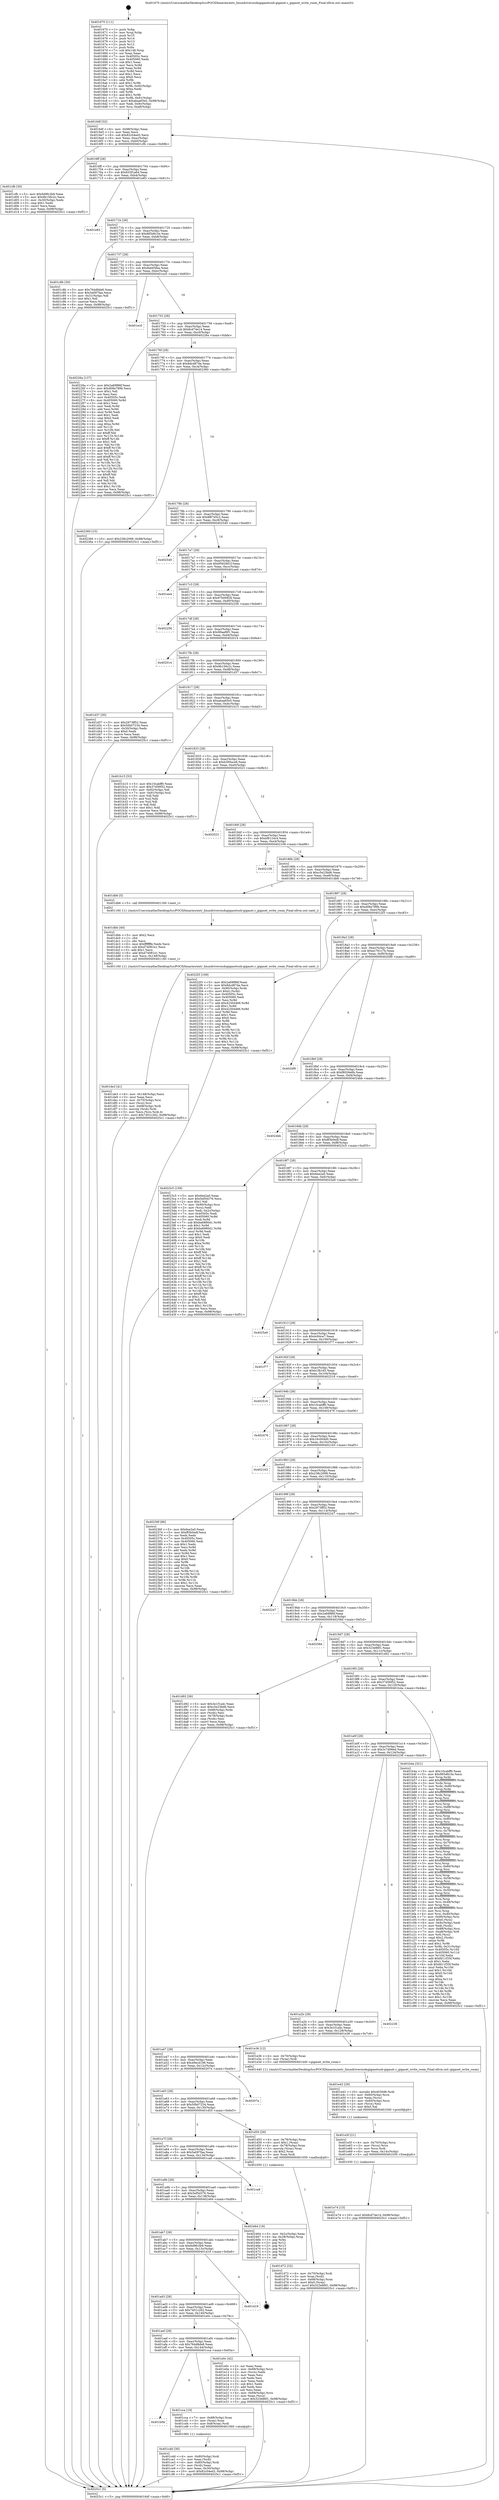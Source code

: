 digraph "0x401670" {
  label = "0x401670 (/mnt/c/Users/mathe/Desktop/tcc/POCII/binaries/extr_linuxdriversisdngigasetusb-gigaset.c_gigaset_write_room_Final-ollvm.out::main(0))"
  labelloc = "t"
  node[shape=record]

  Entry [label="",width=0.3,height=0.3,shape=circle,fillcolor=black,style=filled]
  "0x4016df" [label="{
     0x4016df [32]\l
     | [instrs]\l
     &nbsp;&nbsp;0x4016df \<+6\>: mov -0x98(%rbp),%eax\l
     &nbsp;&nbsp;0x4016e5 \<+2\>: mov %eax,%ecx\l
     &nbsp;&nbsp;0x4016e7 \<+6\>: sub $0x82c04ed3,%ecx\l
     &nbsp;&nbsp;0x4016ed \<+6\>: mov %eax,-0xac(%rbp)\l
     &nbsp;&nbsp;0x4016f3 \<+6\>: mov %ecx,-0xb0(%rbp)\l
     &nbsp;&nbsp;0x4016f9 \<+6\>: je 0000000000401cfb \<main+0x68b\>\l
  }"]
  "0x401cfb" [label="{
     0x401cfb [30]\l
     | [instrs]\l
     &nbsp;&nbsp;0x401cfb \<+5\>: mov $0x6d9fc3b9,%eax\l
     &nbsp;&nbsp;0x401d00 \<+5\>: mov $0x9b156c2c,%ecx\l
     &nbsp;&nbsp;0x401d05 \<+3\>: mov -0x30(%rbp),%edx\l
     &nbsp;&nbsp;0x401d08 \<+3\>: cmp $0x1,%edx\l
     &nbsp;&nbsp;0x401d0b \<+3\>: cmovl %ecx,%eax\l
     &nbsp;&nbsp;0x401d0e \<+6\>: mov %eax,-0x98(%rbp)\l
     &nbsp;&nbsp;0x401d14 \<+5\>: jmp 00000000004025c1 \<main+0xf51\>\l
  }"]
  "0x4016ff" [label="{
     0x4016ff [28]\l
     | [instrs]\l
     &nbsp;&nbsp;0x4016ff \<+5\>: jmp 0000000000401704 \<main+0x94\>\l
     &nbsp;&nbsp;0x401704 \<+6\>: mov -0xac(%rbp),%eax\l
     &nbsp;&nbsp;0x40170a \<+5\>: sub $0x833f1a64,%eax\l
     &nbsp;&nbsp;0x40170f \<+6\>: mov %eax,-0xb4(%rbp)\l
     &nbsp;&nbsp;0x401715 \<+6\>: je 0000000000401e83 \<main+0x813\>\l
  }"]
  Exit [label="",width=0.3,height=0.3,shape=circle,fillcolor=black,style=filled,peripheries=2]
  "0x401e83" [label="{
     0x401e83\l
  }", style=dashed]
  "0x40171b" [label="{
     0x40171b [28]\l
     | [instrs]\l
     &nbsp;&nbsp;0x40171b \<+5\>: jmp 0000000000401720 \<main+0xb0\>\l
     &nbsp;&nbsp;0x401720 \<+6\>: mov -0xac(%rbp),%eax\l
     &nbsp;&nbsp;0x401726 \<+5\>: sub $0x885d6c3e,%eax\l
     &nbsp;&nbsp;0x40172b \<+6\>: mov %eax,-0xb8(%rbp)\l
     &nbsp;&nbsp;0x401731 \<+6\>: je 0000000000401c8b \<main+0x61b\>\l
  }"]
  "0x401e74" [label="{
     0x401e74 [15]\l
     | [instrs]\l
     &nbsp;&nbsp;0x401e74 \<+10\>: movl $0x8cd74e14,-0x98(%rbp)\l
     &nbsp;&nbsp;0x401e7e \<+5\>: jmp 00000000004025c1 \<main+0xf51\>\l
  }"]
  "0x401c8b" [label="{
     0x401c8b [30]\l
     | [instrs]\l
     &nbsp;&nbsp;0x401c8b \<+5\>: mov $0x764d8de8,%eax\l
     &nbsp;&nbsp;0x401c90 \<+5\>: mov $0x5a097faa,%ecx\l
     &nbsp;&nbsp;0x401c95 \<+3\>: mov -0x31(%rbp),%dl\l
     &nbsp;&nbsp;0x401c98 \<+3\>: test $0x1,%dl\l
     &nbsp;&nbsp;0x401c9b \<+3\>: cmovne %ecx,%eax\l
     &nbsp;&nbsp;0x401c9e \<+6\>: mov %eax,-0x98(%rbp)\l
     &nbsp;&nbsp;0x401ca4 \<+5\>: jmp 00000000004025c1 \<main+0xf51\>\l
  }"]
  "0x401737" [label="{
     0x401737 [28]\l
     | [instrs]\l
     &nbsp;&nbsp;0x401737 \<+5\>: jmp 000000000040173c \<main+0xcc\>\l
     &nbsp;&nbsp;0x40173c \<+6\>: mov -0xac(%rbp),%eax\l
     &nbsp;&nbsp;0x401742 \<+5\>: sub $0x8ab65fea,%eax\l
     &nbsp;&nbsp;0x401747 \<+6\>: mov %eax,-0xbc(%rbp)\l
     &nbsp;&nbsp;0x40174d \<+6\>: je 0000000000401ec0 \<main+0x850\>\l
  }"]
  "0x401e5f" [label="{
     0x401e5f [21]\l
     | [instrs]\l
     &nbsp;&nbsp;0x401e5f \<+4\>: mov -0x70(%rbp),%rcx\l
     &nbsp;&nbsp;0x401e63 \<+3\>: mov (%rcx),%rcx\l
     &nbsp;&nbsp;0x401e66 \<+3\>: mov %rcx,%rdi\l
     &nbsp;&nbsp;0x401e69 \<+6\>: mov %eax,-0x14c(%rbp)\l
     &nbsp;&nbsp;0x401e6f \<+5\>: call 0000000000401030 \<free@plt\>\l
     | [calls]\l
     &nbsp;&nbsp;0x401030 \{1\} (unknown)\l
  }"]
  "0x401ec0" [label="{
     0x401ec0\l
  }", style=dashed]
  "0x401753" [label="{
     0x401753 [28]\l
     | [instrs]\l
     &nbsp;&nbsp;0x401753 \<+5\>: jmp 0000000000401758 \<main+0xe8\>\l
     &nbsp;&nbsp;0x401758 \<+6\>: mov -0xac(%rbp),%eax\l
     &nbsp;&nbsp;0x40175e \<+5\>: sub $0x8cd74e14,%eax\l
     &nbsp;&nbsp;0x401763 \<+6\>: mov %eax,-0xc0(%rbp)\l
     &nbsp;&nbsp;0x401769 \<+6\>: je 000000000040226a \<main+0xbfa\>\l
  }"]
  "0x401e42" [label="{
     0x401e42 [29]\l
     | [instrs]\l
     &nbsp;&nbsp;0x401e42 \<+10\>: movabs $0x4030d6,%rdi\l
     &nbsp;&nbsp;0x401e4c \<+4\>: mov -0x60(%rbp),%rcx\l
     &nbsp;&nbsp;0x401e50 \<+2\>: mov %eax,(%rcx)\l
     &nbsp;&nbsp;0x401e52 \<+4\>: mov -0x60(%rbp),%rcx\l
     &nbsp;&nbsp;0x401e56 \<+2\>: mov (%rcx),%esi\l
     &nbsp;&nbsp;0x401e58 \<+2\>: mov $0x0,%al\l
     &nbsp;&nbsp;0x401e5a \<+5\>: call 0000000000401040 \<printf@plt\>\l
     | [calls]\l
     &nbsp;&nbsp;0x401040 \{1\} (unknown)\l
  }"]
  "0x40226a" [label="{
     0x40226a [137]\l
     | [instrs]\l
     &nbsp;&nbsp;0x40226a \<+5\>: mov $0x2a69f86f,%eax\l
     &nbsp;&nbsp;0x40226f \<+5\>: mov $0xd08a789b,%ecx\l
     &nbsp;&nbsp;0x402274 \<+2\>: mov $0x1,%dl\l
     &nbsp;&nbsp;0x402276 \<+2\>: xor %esi,%esi\l
     &nbsp;&nbsp;0x402278 \<+7\>: mov 0x40505c,%edi\l
     &nbsp;&nbsp;0x40227f \<+8\>: mov 0x405060,%r8d\l
     &nbsp;&nbsp;0x402287 \<+3\>: sub $0x1,%esi\l
     &nbsp;&nbsp;0x40228a \<+3\>: mov %edi,%r9d\l
     &nbsp;&nbsp;0x40228d \<+3\>: add %esi,%r9d\l
     &nbsp;&nbsp;0x402290 \<+4\>: imul %r9d,%edi\l
     &nbsp;&nbsp;0x402294 \<+3\>: and $0x1,%edi\l
     &nbsp;&nbsp;0x402297 \<+3\>: cmp $0x0,%edi\l
     &nbsp;&nbsp;0x40229a \<+4\>: sete %r10b\l
     &nbsp;&nbsp;0x40229e \<+4\>: cmp $0xa,%r8d\l
     &nbsp;&nbsp;0x4022a2 \<+4\>: setl %r11b\l
     &nbsp;&nbsp;0x4022a6 \<+3\>: mov %r10b,%bl\l
     &nbsp;&nbsp;0x4022a9 \<+3\>: xor $0xff,%bl\l
     &nbsp;&nbsp;0x4022ac \<+3\>: mov %r11b,%r14b\l
     &nbsp;&nbsp;0x4022af \<+4\>: xor $0xff,%r14b\l
     &nbsp;&nbsp;0x4022b3 \<+3\>: xor $0x1,%dl\l
     &nbsp;&nbsp;0x4022b6 \<+3\>: mov %bl,%r15b\l
     &nbsp;&nbsp;0x4022b9 \<+4\>: and $0xff,%r15b\l
     &nbsp;&nbsp;0x4022bd \<+3\>: and %dl,%r10b\l
     &nbsp;&nbsp;0x4022c0 \<+3\>: mov %r14b,%r12b\l
     &nbsp;&nbsp;0x4022c3 \<+4\>: and $0xff,%r12b\l
     &nbsp;&nbsp;0x4022c7 \<+3\>: and %dl,%r11b\l
     &nbsp;&nbsp;0x4022ca \<+3\>: or %r10b,%r15b\l
     &nbsp;&nbsp;0x4022cd \<+3\>: or %r11b,%r12b\l
     &nbsp;&nbsp;0x4022d0 \<+3\>: xor %r12b,%r15b\l
     &nbsp;&nbsp;0x4022d3 \<+3\>: or %r14b,%bl\l
     &nbsp;&nbsp;0x4022d6 \<+3\>: xor $0xff,%bl\l
     &nbsp;&nbsp;0x4022d9 \<+3\>: or $0x1,%dl\l
     &nbsp;&nbsp;0x4022dc \<+2\>: and %dl,%bl\l
     &nbsp;&nbsp;0x4022de \<+3\>: or %bl,%r15b\l
     &nbsp;&nbsp;0x4022e1 \<+4\>: test $0x1,%r15b\l
     &nbsp;&nbsp;0x4022e5 \<+3\>: cmovne %ecx,%eax\l
     &nbsp;&nbsp;0x4022e8 \<+6\>: mov %eax,-0x98(%rbp)\l
     &nbsp;&nbsp;0x4022ee \<+5\>: jmp 00000000004025c1 \<main+0xf51\>\l
  }"]
  "0x40176f" [label="{
     0x40176f [28]\l
     | [instrs]\l
     &nbsp;&nbsp;0x40176f \<+5\>: jmp 0000000000401774 \<main+0x104\>\l
     &nbsp;&nbsp;0x401774 \<+6\>: mov -0xac(%rbp),%eax\l
     &nbsp;&nbsp;0x40177a \<+5\>: sub $0x8dcd87da,%eax\l
     &nbsp;&nbsp;0x40177f \<+6\>: mov %eax,-0xc4(%rbp)\l
     &nbsp;&nbsp;0x401785 \<+6\>: je 0000000000402360 \<main+0xcf0\>\l
  }"]
  "0x401de3" [label="{
     0x401de3 [41]\l
     | [instrs]\l
     &nbsp;&nbsp;0x401de3 \<+6\>: mov -0x148(%rbp),%ecx\l
     &nbsp;&nbsp;0x401de9 \<+3\>: imul %eax,%ecx\l
     &nbsp;&nbsp;0x401dec \<+4\>: mov -0x70(%rbp),%rsi\l
     &nbsp;&nbsp;0x401df0 \<+3\>: mov (%rsi),%rsi\l
     &nbsp;&nbsp;0x401df3 \<+4\>: mov -0x68(%rbp),%rdi\l
     &nbsp;&nbsp;0x401df7 \<+3\>: movslq (%rdi),%rdi\l
     &nbsp;&nbsp;0x401dfa \<+3\>: mov %ecx,(%rsi,%rdi,4)\l
     &nbsp;&nbsp;0x401dfd \<+10\>: movl $0x7401c262,-0x98(%rbp)\l
     &nbsp;&nbsp;0x401e07 \<+5\>: jmp 00000000004025c1 \<main+0xf51\>\l
  }"]
  "0x402360" [label="{
     0x402360 [15]\l
     | [instrs]\l
     &nbsp;&nbsp;0x402360 \<+10\>: movl $0x238c2099,-0x98(%rbp)\l
     &nbsp;&nbsp;0x40236a \<+5\>: jmp 00000000004025c1 \<main+0xf51\>\l
  }"]
  "0x40178b" [label="{
     0x40178b [28]\l
     | [instrs]\l
     &nbsp;&nbsp;0x40178b \<+5\>: jmp 0000000000401790 \<main+0x120\>\l
     &nbsp;&nbsp;0x401790 \<+6\>: mov -0xac(%rbp),%eax\l
     &nbsp;&nbsp;0x401796 \<+5\>: sub $0x8f87d5c2,%eax\l
     &nbsp;&nbsp;0x40179b \<+6\>: mov %eax,-0xc8(%rbp)\l
     &nbsp;&nbsp;0x4017a1 \<+6\>: je 0000000000402540 \<main+0xed0\>\l
  }"]
  "0x401dbb" [label="{
     0x401dbb [40]\l
     | [instrs]\l
     &nbsp;&nbsp;0x401dbb \<+5\>: mov $0x2,%ecx\l
     &nbsp;&nbsp;0x401dc0 \<+1\>: cltd\l
     &nbsp;&nbsp;0x401dc1 \<+2\>: idiv %ecx\l
     &nbsp;&nbsp;0x401dc3 \<+6\>: imul $0xfffffffe,%edx,%ecx\l
     &nbsp;&nbsp;0x401dc9 \<+6\>: sub $0xd74081e1,%ecx\l
     &nbsp;&nbsp;0x401dcf \<+3\>: add $0x1,%ecx\l
     &nbsp;&nbsp;0x401dd2 \<+6\>: add $0xd74081e1,%ecx\l
     &nbsp;&nbsp;0x401dd8 \<+6\>: mov %ecx,-0x148(%rbp)\l
     &nbsp;&nbsp;0x401dde \<+5\>: call 0000000000401160 \<next_i\>\l
     | [calls]\l
     &nbsp;&nbsp;0x401160 \{1\} (/mnt/c/Users/mathe/Desktop/tcc/POCII/binaries/extr_linuxdriversisdngigasetusb-gigaset.c_gigaset_write_room_Final-ollvm.out::next_i)\l
  }"]
  "0x402540" [label="{
     0x402540\l
  }", style=dashed]
  "0x4017a7" [label="{
     0x4017a7 [28]\l
     | [instrs]\l
     &nbsp;&nbsp;0x4017a7 \<+5\>: jmp 00000000004017ac \<main+0x13c\>\l
     &nbsp;&nbsp;0x4017ac \<+6\>: mov -0xac(%rbp),%eax\l
     &nbsp;&nbsp;0x4017b2 \<+5\>: sub $0x95929d1f,%eax\l
     &nbsp;&nbsp;0x4017b7 \<+6\>: mov %eax,-0xcc(%rbp)\l
     &nbsp;&nbsp;0x4017bd \<+6\>: je 0000000000401ee4 \<main+0x874\>\l
  }"]
  "0x401d72" [label="{
     0x401d72 [32]\l
     | [instrs]\l
     &nbsp;&nbsp;0x401d72 \<+4\>: mov -0x70(%rbp),%rdi\l
     &nbsp;&nbsp;0x401d76 \<+3\>: mov %rax,(%rdi)\l
     &nbsp;&nbsp;0x401d79 \<+4\>: mov -0x68(%rbp),%rax\l
     &nbsp;&nbsp;0x401d7d \<+6\>: movl $0x0,(%rax)\l
     &nbsp;&nbsp;0x401d83 \<+10\>: movl $0x323e86f1,-0x98(%rbp)\l
     &nbsp;&nbsp;0x401d8d \<+5\>: jmp 00000000004025c1 \<main+0xf51\>\l
  }"]
  "0x401ee4" [label="{
     0x401ee4\l
  }", style=dashed]
  "0x4017c3" [label="{
     0x4017c3 [28]\l
     | [instrs]\l
     &nbsp;&nbsp;0x4017c3 \<+5\>: jmp 00000000004017c8 \<main+0x158\>\l
     &nbsp;&nbsp;0x4017c8 \<+6\>: mov -0xac(%rbp),%eax\l
     &nbsp;&nbsp;0x4017ce \<+5\>: sub $0x97b00928,%eax\l
     &nbsp;&nbsp;0x4017d3 \<+6\>: mov %eax,-0xd0(%rbp)\l
     &nbsp;&nbsp;0x4017d9 \<+6\>: je 0000000000402256 \<main+0xbe6\>\l
  }"]
  "0x401cdd" [label="{
     0x401cdd [30]\l
     | [instrs]\l
     &nbsp;&nbsp;0x401cdd \<+4\>: mov -0x80(%rbp),%rdi\l
     &nbsp;&nbsp;0x401ce1 \<+2\>: mov %eax,(%rdi)\l
     &nbsp;&nbsp;0x401ce3 \<+4\>: mov -0x80(%rbp),%rdi\l
     &nbsp;&nbsp;0x401ce7 \<+2\>: mov (%rdi),%eax\l
     &nbsp;&nbsp;0x401ce9 \<+3\>: mov %eax,-0x30(%rbp)\l
     &nbsp;&nbsp;0x401cec \<+10\>: movl $0x82c04ed3,-0x98(%rbp)\l
     &nbsp;&nbsp;0x401cf6 \<+5\>: jmp 00000000004025c1 \<main+0xf51\>\l
  }"]
  "0x402256" [label="{
     0x402256\l
  }", style=dashed]
  "0x4017df" [label="{
     0x4017df [28]\l
     | [instrs]\l
     &nbsp;&nbsp;0x4017df \<+5\>: jmp 00000000004017e4 \<main+0x174\>\l
     &nbsp;&nbsp;0x4017e4 \<+6\>: mov -0xac(%rbp),%eax\l
     &nbsp;&nbsp;0x4017ea \<+5\>: sub $0x99aaf6f1,%eax\l
     &nbsp;&nbsp;0x4017ef \<+6\>: mov %eax,-0xd4(%rbp)\l
     &nbsp;&nbsp;0x4017f5 \<+6\>: je 0000000000402014 \<main+0x9a4\>\l
  }"]
  "0x401b0b" [label="{
     0x401b0b\l
  }", style=dashed]
  "0x402014" [label="{
     0x402014\l
  }", style=dashed]
  "0x4017fb" [label="{
     0x4017fb [28]\l
     | [instrs]\l
     &nbsp;&nbsp;0x4017fb \<+5\>: jmp 0000000000401800 \<main+0x190\>\l
     &nbsp;&nbsp;0x401800 \<+6\>: mov -0xac(%rbp),%eax\l
     &nbsp;&nbsp;0x401806 \<+5\>: sub $0x9b156c2c,%eax\l
     &nbsp;&nbsp;0x40180b \<+6\>: mov %eax,-0xd8(%rbp)\l
     &nbsp;&nbsp;0x401811 \<+6\>: je 0000000000401d37 \<main+0x6c7\>\l
  }"]
  "0x401cca" [label="{
     0x401cca [19]\l
     | [instrs]\l
     &nbsp;&nbsp;0x401cca \<+7\>: mov -0x88(%rbp),%rax\l
     &nbsp;&nbsp;0x401cd1 \<+3\>: mov (%rax),%rax\l
     &nbsp;&nbsp;0x401cd4 \<+4\>: mov 0x8(%rax),%rdi\l
     &nbsp;&nbsp;0x401cd8 \<+5\>: call 0000000000401060 \<atoi@plt\>\l
     | [calls]\l
     &nbsp;&nbsp;0x401060 \{1\} (unknown)\l
  }"]
  "0x401d37" [label="{
     0x401d37 [30]\l
     | [instrs]\l
     &nbsp;&nbsp;0x401d37 \<+5\>: mov $0x2973ff52,%eax\l
     &nbsp;&nbsp;0x401d3c \<+5\>: mov $0x50b07234,%ecx\l
     &nbsp;&nbsp;0x401d41 \<+3\>: mov -0x30(%rbp),%edx\l
     &nbsp;&nbsp;0x401d44 \<+3\>: cmp $0x0,%edx\l
     &nbsp;&nbsp;0x401d47 \<+3\>: cmove %ecx,%eax\l
     &nbsp;&nbsp;0x401d4a \<+6\>: mov %eax,-0x98(%rbp)\l
     &nbsp;&nbsp;0x401d50 \<+5\>: jmp 00000000004025c1 \<main+0xf51\>\l
  }"]
  "0x401817" [label="{
     0x401817 [28]\l
     | [instrs]\l
     &nbsp;&nbsp;0x401817 \<+5\>: jmp 000000000040181c \<main+0x1ac\>\l
     &nbsp;&nbsp;0x40181c \<+6\>: mov -0xac(%rbp),%eax\l
     &nbsp;&nbsp;0x401822 \<+5\>: sub $0xabaa65e5,%eax\l
     &nbsp;&nbsp;0x401827 \<+6\>: mov %eax,-0xdc(%rbp)\l
     &nbsp;&nbsp;0x40182d \<+6\>: je 0000000000401b15 \<main+0x4a5\>\l
  }"]
  "0x401aef" [label="{
     0x401aef [28]\l
     | [instrs]\l
     &nbsp;&nbsp;0x401aef \<+5\>: jmp 0000000000401af4 \<main+0x484\>\l
     &nbsp;&nbsp;0x401af4 \<+6\>: mov -0xac(%rbp),%eax\l
     &nbsp;&nbsp;0x401afa \<+5\>: sub $0x764d8de8,%eax\l
     &nbsp;&nbsp;0x401aff \<+6\>: mov %eax,-0x144(%rbp)\l
     &nbsp;&nbsp;0x401b05 \<+6\>: je 0000000000401cca \<main+0x65a\>\l
  }"]
  "0x401b15" [label="{
     0x401b15 [53]\l
     | [instrs]\l
     &nbsp;&nbsp;0x401b15 \<+5\>: mov $0x10cabff0,%eax\l
     &nbsp;&nbsp;0x401b1a \<+5\>: mov $0x37d56f52,%ecx\l
     &nbsp;&nbsp;0x401b1f \<+6\>: mov -0x92(%rbp),%dl\l
     &nbsp;&nbsp;0x401b25 \<+7\>: mov -0x91(%rbp),%sil\l
     &nbsp;&nbsp;0x401b2c \<+3\>: mov %dl,%dil\l
     &nbsp;&nbsp;0x401b2f \<+3\>: and %sil,%dil\l
     &nbsp;&nbsp;0x401b32 \<+3\>: xor %sil,%dl\l
     &nbsp;&nbsp;0x401b35 \<+3\>: or %dl,%dil\l
     &nbsp;&nbsp;0x401b38 \<+4\>: test $0x1,%dil\l
     &nbsp;&nbsp;0x401b3c \<+3\>: cmovne %ecx,%eax\l
     &nbsp;&nbsp;0x401b3f \<+6\>: mov %eax,-0x98(%rbp)\l
     &nbsp;&nbsp;0x401b45 \<+5\>: jmp 00000000004025c1 \<main+0xf51\>\l
  }"]
  "0x401833" [label="{
     0x401833 [28]\l
     | [instrs]\l
     &nbsp;&nbsp;0x401833 \<+5\>: jmp 0000000000401838 \<main+0x1c8\>\l
     &nbsp;&nbsp;0x401838 \<+6\>: mov -0xac(%rbp),%eax\l
     &nbsp;&nbsp;0x40183e \<+5\>: sub $0xb395ace6,%eax\l
     &nbsp;&nbsp;0x401843 \<+6\>: mov %eax,-0xe0(%rbp)\l
     &nbsp;&nbsp;0x401849 \<+6\>: je 0000000000402023 \<main+0x9b3\>\l
  }"]
  "0x4025c1" [label="{
     0x4025c1 [5]\l
     | [instrs]\l
     &nbsp;&nbsp;0x4025c1 \<+5\>: jmp 00000000004016df \<main+0x6f\>\l
  }"]
  "0x401670" [label="{
     0x401670 [111]\l
     | [instrs]\l
     &nbsp;&nbsp;0x401670 \<+1\>: push %rbp\l
     &nbsp;&nbsp;0x401671 \<+3\>: mov %rsp,%rbp\l
     &nbsp;&nbsp;0x401674 \<+2\>: push %r15\l
     &nbsp;&nbsp;0x401676 \<+2\>: push %r14\l
     &nbsp;&nbsp;0x401678 \<+2\>: push %r13\l
     &nbsp;&nbsp;0x40167a \<+2\>: push %r12\l
     &nbsp;&nbsp;0x40167c \<+1\>: push %rbx\l
     &nbsp;&nbsp;0x40167d \<+7\>: sub $0x148,%rsp\l
     &nbsp;&nbsp;0x401684 \<+2\>: xor %eax,%eax\l
     &nbsp;&nbsp;0x401686 \<+7\>: mov 0x40505c,%ecx\l
     &nbsp;&nbsp;0x40168d \<+7\>: mov 0x405060,%edx\l
     &nbsp;&nbsp;0x401694 \<+3\>: sub $0x1,%eax\l
     &nbsp;&nbsp;0x401697 \<+3\>: mov %ecx,%r8d\l
     &nbsp;&nbsp;0x40169a \<+3\>: add %eax,%r8d\l
     &nbsp;&nbsp;0x40169d \<+4\>: imul %r8d,%ecx\l
     &nbsp;&nbsp;0x4016a1 \<+3\>: and $0x1,%ecx\l
     &nbsp;&nbsp;0x4016a4 \<+3\>: cmp $0x0,%ecx\l
     &nbsp;&nbsp;0x4016a7 \<+4\>: sete %r9b\l
     &nbsp;&nbsp;0x4016ab \<+4\>: and $0x1,%r9b\l
     &nbsp;&nbsp;0x4016af \<+7\>: mov %r9b,-0x92(%rbp)\l
     &nbsp;&nbsp;0x4016b6 \<+3\>: cmp $0xa,%edx\l
     &nbsp;&nbsp;0x4016b9 \<+4\>: setl %r9b\l
     &nbsp;&nbsp;0x4016bd \<+4\>: and $0x1,%r9b\l
     &nbsp;&nbsp;0x4016c1 \<+7\>: mov %r9b,-0x91(%rbp)\l
     &nbsp;&nbsp;0x4016c8 \<+10\>: movl $0xabaa65e5,-0x98(%rbp)\l
     &nbsp;&nbsp;0x4016d2 \<+6\>: mov %edi,-0x9c(%rbp)\l
     &nbsp;&nbsp;0x4016d8 \<+7\>: mov %rsi,-0xa8(%rbp)\l
  }"]
  "0x401e0c" [label="{
     0x401e0c [42]\l
     | [instrs]\l
     &nbsp;&nbsp;0x401e0c \<+2\>: xor %eax,%eax\l
     &nbsp;&nbsp;0x401e0e \<+4\>: mov -0x68(%rbp),%rcx\l
     &nbsp;&nbsp;0x401e12 \<+2\>: mov (%rcx),%edx\l
     &nbsp;&nbsp;0x401e14 \<+2\>: mov %eax,%esi\l
     &nbsp;&nbsp;0x401e16 \<+2\>: sub %edx,%esi\l
     &nbsp;&nbsp;0x401e18 \<+2\>: mov %eax,%edx\l
     &nbsp;&nbsp;0x401e1a \<+3\>: sub $0x1,%edx\l
     &nbsp;&nbsp;0x401e1d \<+2\>: add %edx,%esi\l
     &nbsp;&nbsp;0x401e1f \<+2\>: sub %esi,%eax\l
     &nbsp;&nbsp;0x401e21 \<+4\>: mov -0x68(%rbp),%rcx\l
     &nbsp;&nbsp;0x401e25 \<+2\>: mov %eax,(%rcx)\l
     &nbsp;&nbsp;0x401e27 \<+10\>: movl $0x323e86f1,-0x98(%rbp)\l
     &nbsp;&nbsp;0x401e31 \<+5\>: jmp 00000000004025c1 \<main+0xf51\>\l
  }"]
  "0x402023" [label="{
     0x402023\l
  }", style=dashed]
  "0x40184f" [label="{
     0x40184f [28]\l
     | [instrs]\l
     &nbsp;&nbsp;0x40184f \<+5\>: jmp 0000000000401854 \<main+0x1e4\>\l
     &nbsp;&nbsp;0x401854 \<+6\>: mov -0xac(%rbp),%eax\l
     &nbsp;&nbsp;0x40185a \<+5\>: sub $0xbf8124c4,%eax\l
     &nbsp;&nbsp;0x40185f \<+6\>: mov %eax,-0xe4(%rbp)\l
     &nbsp;&nbsp;0x401865 \<+6\>: je 0000000000402108 \<main+0xa98\>\l
  }"]
  "0x401ad3" [label="{
     0x401ad3 [28]\l
     | [instrs]\l
     &nbsp;&nbsp;0x401ad3 \<+5\>: jmp 0000000000401ad8 \<main+0x468\>\l
     &nbsp;&nbsp;0x401ad8 \<+6\>: mov -0xac(%rbp),%eax\l
     &nbsp;&nbsp;0x401ade \<+5\>: sub $0x7401c262,%eax\l
     &nbsp;&nbsp;0x401ae3 \<+6\>: mov %eax,-0x140(%rbp)\l
     &nbsp;&nbsp;0x401ae9 \<+6\>: je 0000000000401e0c \<main+0x79c\>\l
  }"]
  "0x402108" [label="{
     0x402108\l
  }", style=dashed]
  "0x40186b" [label="{
     0x40186b [28]\l
     | [instrs]\l
     &nbsp;&nbsp;0x40186b \<+5\>: jmp 0000000000401870 \<main+0x200\>\l
     &nbsp;&nbsp;0x401870 \<+6\>: mov -0xac(%rbp),%eax\l
     &nbsp;&nbsp;0x401876 \<+5\>: sub $0xc5e23bd6,%eax\l
     &nbsp;&nbsp;0x40187b \<+6\>: mov %eax,-0xe8(%rbp)\l
     &nbsp;&nbsp;0x401881 \<+6\>: je 0000000000401db6 \<main+0x746\>\l
  }"]
  "0x401d19" [label="{
     0x401d19\l
  }", style=dashed]
  "0x401db6" [label="{
     0x401db6 [5]\l
     | [instrs]\l
     &nbsp;&nbsp;0x401db6 \<+5\>: call 0000000000401160 \<next_i\>\l
     | [calls]\l
     &nbsp;&nbsp;0x401160 \{1\} (/mnt/c/Users/mathe/Desktop/tcc/POCII/binaries/extr_linuxdriversisdngigasetusb-gigaset.c_gigaset_write_room_Final-ollvm.out::next_i)\l
  }"]
  "0x401887" [label="{
     0x401887 [28]\l
     | [instrs]\l
     &nbsp;&nbsp;0x401887 \<+5\>: jmp 000000000040188c \<main+0x21c\>\l
     &nbsp;&nbsp;0x40188c \<+6\>: mov -0xac(%rbp),%eax\l
     &nbsp;&nbsp;0x401892 \<+5\>: sub $0xd08a789b,%eax\l
     &nbsp;&nbsp;0x401897 \<+6\>: mov %eax,-0xec(%rbp)\l
     &nbsp;&nbsp;0x40189d \<+6\>: je 00000000004022f3 \<main+0xc83\>\l
  }"]
  "0x401ab7" [label="{
     0x401ab7 [28]\l
     | [instrs]\l
     &nbsp;&nbsp;0x401ab7 \<+5\>: jmp 0000000000401abc \<main+0x44c\>\l
     &nbsp;&nbsp;0x401abc \<+6\>: mov -0xac(%rbp),%eax\l
     &nbsp;&nbsp;0x401ac2 \<+5\>: sub $0x6d9fc3b9,%eax\l
     &nbsp;&nbsp;0x401ac7 \<+6\>: mov %eax,-0x13c(%rbp)\l
     &nbsp;&nbsp;0x401acd \<+6\>: je 0000000000401d19 \<main+0x6a9\>\l
  }"]
  "0x4022f3" [label="{
     0x4022f3 [109]\l
     | [instrs]\l
     &nbsp;&nbsp;0x4022f3 \<+5\>: mov $0x2a69f86f,%eax\l
     &nbsp;&nbsp;0x4022f8 \<+5\>: mov $0x8dcd87da,%ecx\l
     &nbsp;&nbsp;0x4022fd \<+7\>: mov -0x90(%rbp),%rdx\l
     &nbsp;&nbsp;0x402304 \<+6\>: movl $0x0,(%rdx)\l
     &nbsp;&nbsp;0x40230a \<+7\>: mov 0x40505c,%esi\l
     &nbsp;&nbsp;0x402311 \<+7\>: mov 0x405060,%edi\l
     &nbsp;&nbsp;0x402318 \<+3\>: mov %esi,%r8d\l
     &nbsp;&nbsp;0x40231b \<+7\>: add $0x42304466,%r8d\l
     &nbsp;&nbsp;0x402322 \<+4\>: sub $0x1,%r8d\l
     &nbsp;&nbsp;0x402326 \<+7\>: sub $0x42304466,%r8d\l
     &nbsp;&nbsp;0x40232d \<+4\>: imul %r8d,%esi\l
     &nbsp;&nbsp;0x402331 \<+3\>: and $0x1,%esi\l
     &nbsp;&nbsp;0x402334 \<+3\>: cmp $0x0,%esi\l
     &nbsp;&nbsp;0x402337 \<+4\>: sete %r9b\l
     &nbsp;&nbsp;0x40233b \<+3\>: cmp $0xa,%edi\l
     &nbsp;&nbsp;0x40233e \<+4\>: setl %r10b\l
     &nbsp;&nbsp;0x402342 \<+3\>: mov %r9b,%r11b\l
     &nbsp;&nbsp;0x402345 \<+3\>: and %r10b,%r11b\l
     &nbsp;&nbsp;0x402348 \<+3\>: xor %r10b,%r9b\l
     &nbsp;&nbsp;0x40234b \<+3\>: or %r9b,%r11b\l
     &nbsp;&nbsp;0x40234e \<+4\>: test $0x1,%r11b\l
     &nbsp;&nbsp;0x402352 \<+3\>: cmovne %ecx,%eax\l
     &nbsp;&nbsp;0x402355 \<+6\>: mov %eax,-0x98(%rbp)\l
     &nbsp;&nbsp;0x40235b \<+5\>: jmp 00000000004025c1 \<main+0xf51\>\l
  }"]
  "0x4018a3" [label="{
     0x4018a3 [28]\l
     | [instrs]\l
     &nbsp;&nbsp;0x4018a3 \<+5\>: jmp 00000000004018a8 \<main+0x238\>\l
     &nbsp;&nbsp;0x4018a8 \<+6\>: mov -0xac(%rbp),%eax\l
     &nbsp;&nbsp;0x4018ae \<+5\>: sub $0xec781c7b,%eax\l
     &nbsp;&nbsp;0x4018b3 \<+6\>: mov %eax,-0xf0(%rbp)\l
     &nbsp;&nbsp;0x4018b9 \<+6\>: je 00000000004020f9 \<main+0xa89\>\l
  }"]
  "0x402464" [label="{
     0x402464 [18]\l
     | [instrs]\l
     &nbsp;&nbsp;0x402464 \<+3\>: mov -0x2c(%rbp),%eax\l
     &nbsp;&nbsp;0x402467 \<+4\>: lea -0x28(%rbp),%rsp\l
     &nbsp;&nbsp;0x40246b \<+1\>: pop %rbx\l
     &nbsp;&nbsp;0x40246c \<+2\>: pop %r12\l
     &nbsp;&nbsp;0x40246e \<+2\>: pop %r13\l
     &nbsp;&nbsp;0x402470 \<+2\>: pop %r14\l
     &nbsp;&nbsp;0x402472 \<+2\>: pop %r15\l
     &nbsp;&nbsp;0x402474 \<+1\>: pop %rbp\l
     &nbsp;&nbsp;0x402475 \<+1\>: ret\l
  }"]
  "0x4020f9" [label="{
     0x4020f9\l
  }", style=dashed]
  "0x4018bf" [label="{
     0x4018bf [28]\l
     | [instrs]\l
     &nbsp;&nbsp;0x4018bf \<+5\>: jmp 00000000004018c4 \<main+0x254\>\l
     &nbsp;&nbsp;0x4018c4 \<+6\>: mov -0xac(%rbp),%eax\l
     &nbsp;&nbsp;0x4018ca \<+5\>: sub $0xf8026e6b,%eax\l
     &nbsp;&nbsp;0x4018cf \<+6\>: mov %eax,-0xf4(%rbp)\l
     &nbsp;&nbsp;0x4018d5 \<+6\>: je 00000000004024bb \<main+0xe4b\>\l
  }"]
  "0x401a9b" [label="{
     0x401a9b [28]\l
     | [instrs]\l
     &nbsp;&nbsp;0x401a9b \<+5\>: jmp 0000000000401aa0 \<main+0x430\>\l
     &nbsp;&nbsp;0x401aa0 \<+6\>: mov -0xac(%rbp),%eax\l
     &nbsp;&nbsp;0x401aa6 \<+5\>: sub $0x5ef5d376,%eax\l
     &nbsp;&nbsp;0x401aab \<+6\>: mov %eax,-0x138(%rbp)\l
     &nbsp;&nbsp;0x401ab1 \<+6\>: je 0000000000402464 \<main+0xdf4\>\l
  }"]
  "0x4024bb" [label="{
     0x4024bb\l
  }", style=dashed]
  "0x4018db" [label="{
     0x4018db [28]\l
     | [instrs]\l
     &nbsp;&nbsp;0x4018db \<+5\>: jmp 00000000004018e0 \<main+0x270\>\l
     &nbsp;&nbsp;0x4018e0 \<+6\>: mov -0xac(%rbp),%eax\l
     &nbsp;&nbsp;0x4018e6 \<+5\>: sub $0xff3b0edf,%eax\l
     &nbsp;&nbsp;0x4018eb \<+6\>: mov %eax,-0xf8(%rbp)\l
     &nbsp;&nbsp;0x4018f1 \<+6\>: je 00000000004023c5 \<main+0xd55\>\l
  }"]
  "0x401ca9" [label="{
     0x401ca9\l
  }", style=dashed]
  "0x4023c5" [label="{
     0x4023c5 [159]\l
     | [instrs]\l
     &nbsp;&nbsp;0x4023c5 \<+5\>: mov $0x6ee2a0,%eax\l
     &nbsp;&nbsp;0x4023ca \<+5\>: mov $0x5ef5d376,%ecx\l
     &nbsp;&nbsp;0x4023cf \<+2\>: mov $0x1,%dl\l
     &nbsp;&nbsp;0x4023d1 \<+7\>: mov -0x90(%rbp),%rsi\l
     &nbsp;&nbsp;0x4023d8 \<+2\>: mov (%rsi),%edi\l
     &nbsp;&nbsp;0x4023da \<+3\>: mov %edi,-0x2c(%rbp)\l
     &nbsp;&nbsp;0x4023dd \<+7\>: mov 0x40505c,%edi\l
     &nbsp;&nbsp;0x4023e4 \<+8\>: mov 0x405060,%r8d\l
     &nbsp;&nbsp;0x4023ec \<+3\>: mov %edi,%r9d\l
     &nbsp;&nbsp;0x4023ef \<+7\>: sub $0xba6880d1,%r9d\l
     &nbsp;&nbsp;0x4023f6 \<+4\>: sub $0x1,%r9d\l
     &nbsp;&nbsp;0x4023fa \<+7\>: add $0xba6880d1,%r9d\l
     &nbsp;&nbsp;0x402401 \<+4\>: imul %r9d,%edi\l
     &nbsp;&nbsp;0x402405 \<+3\>: and $0x1,%edi\l
     &nbsp;&nbsp;0x402408 \<+3\>: cmp $0x0,%edi\l
     &nbsp;&nbsp;0x40240b \<+4\>: sete %r10b\l
     &nbsp;&nbsp;0x40240f \<+4\>: cmp $0xa,%r8d\l
     &nbsp;&nbsp;0x402413 \<+4\>: setl %r11b\l
     &nbsp;&nbsp;0x402417 \<+3\>: mov %r10b,%bl\l
     &nbsp;&nbsp;0x40241a \<+3\>: xor $0xff,%bl\l
     &nbsp;&nbsp;0x40241d \<+3\>: mov %r11b,%r14b\l
     &nbsp;&nbsp;0x402420 \<+4\>: xor $0xff,%r14b\l
     &nbsp;&nbsp;0x402424 \<+3\>: xor $0x1,%dl\l
     &nbsp;&nbsp;0x402427 \<+3\>: mov %bl,%r15b\l
     &nbsp;&nbsp;0x40242a \<+4\>: and $0xff,%r15b\l
     &nbsp;&nbsp;0x40242e \<+3\>: and %dl,%r10b\l
     &nbsp;&nbsp;0x402431 \<+3\>: mov %r14b,%r12b\l
     &nbsp;&nbsp;0x402434 \<+4\>: and $0xff,%r12b\l
     &nbsp;&nbsp;0x402438 \<+3\>: and %dl,%r11b\l
     &nbsp;&nbsp;0x40243b \<+3\>: or %r10b,%r15b\l
     &nbsp;&nbsp;0x40243e \<+3\>: or %r11b,%r12b\l
     &nbsp;&nbsp;0x402441 \<+3\>: xor %r12b,%r15b\l
     &nbsp;&nbsp;0x402444 \<+3\>: or %r14b,%bl\l
     &nbsp;&nbsp;0x402447 \<+3\>: xor $0xff,%bl\l
     &nbsp;&nbsp;0x40244a \<+3\>: or $0x1,%dl\l
     &nbsp;&nbsp;0x40244d \<+2\>: and %dl,%bl\l
     &nbsp;&nbsp;0x40244f \<+3\>: or %bl,%r15b\l
     &nbsp;&nbsp;0x402452 \<+4\>: test $0x1,%r15b\l
     &nbsp;&nbsp;0x402456 \<+3\>: cmovne %ecx,%eax\l
     &nbsp;&nbsp;0x402459 \<+6\>: mov %eax,-0x98(%rbp)\l
     &nbsp;&nbsp;0x40245f \<+5\>: jmp 00000000004025c1 \<main+0xf51\>\l
  }"]
  "0x4018f7" [label="{
     0x4018f7 [28]\l
     | [instrs]\l
     &nbsp;&nbsp;0x4018f7 \<+5\>: jmp 00000000004018fc \<main+0x28c\>\l
     &nbsp;&nbsp;0x4018fc \<+6\>: mov -0xac(%rbp),%eax\l
     &nbsp;&nbsp;0x401902 \<+5\>: sub $0x6ee2a0,%eax\l
     &nbsp;&nbsp;0x401907 \<+6\>: mov %eax,-0xfc(%rbp)\l
     &nbsp;&nbsp;0x40190d \<+6\>: je 00000000004025a9 \<main+0xf39\>\l
  }"]
  "0x401a7f" [label="{
     0x401a7f [28]\l
     | [instrs]\l
     &nbsp;&nbsp;0x401a7f \<+5\>: jmp 0000000000401a84 \<main+0x414\>\l
     &nbsp;&nbsp;0x401a84 \<+6\>: mov -0xac(%rbp),%eax\l
     &nbsp;&nbsp;0x401a8a \<+5\>: sub $0x5a097faa,%eax\l
     &nbsp;&nbsp;0x401a8f \<+6\>: mov %eax,-0x134(%rbp)\l
     &nbsp;&nbsp;0x401a95 \<+6\>: je 0000000000401ca9 \<main+0x639\>\l
  }"]
  "0x4025a9" [label="{
     0x4025a9\l
  }", style=dashed]
  "0x401913" [label="{
     0x401913 [28]\l
     | [instrs]\l
     &nbsp;&nbsp;0x401913 \<+5\>: jmp 0000000000401918 \<main+0x2a8\>\l
     &nbsp;&nbsp;0x401918 \<+6\>: mov -0xac(%rbp),%eax\l
     &nbsp;&nbsp;0x40191e \<+5\>: sub $0x4c84ce7,%eax\l
     &nbsp;&nbsp;0x401923 \<+6\>: mov %eax,-0x100(%rbp)\l
     &nbsp;&nbsp;0x401929 \<+6\>: je 0000000000401f77 \<main+0x907\>\l
  }"]
  "0x401d55" [label="{
     0x401d55 [29]\l
     | [instrs]\l
     &nbsp;&nbsp;0x401d55 \<+4\>: mov -0x78(%rbp),%rax\l
     &nbsp;&nbsp;0x401d59 \<+6\>: movl $0x1,(%rax)\l
     &nbsp;&nbsp;0x401d5f \<+4\>: mov -0x78(%rbp),%rax\l
     &nbsp;&nbsp;0x401d63 \<+3\>: movslq (%rax),%rax\l
     &nbsp;&nbsp;0x401d66 \<+4\>: shl $0x2,%rax\l
     &nbsp;&nbsp;0x401d6a \<+3\>: mov %rax,%rdi\l
     &nbsp;&nbsp;0x401d6d \<+5\>: call 0000000000401050 \<malloc@plt\>\l
     | [calls]\l
     &nbsp;&nbsp;0x401050 \{1\} (unknown)\l
  }"]
  "0x401f77" [label="{
     0x401f77\l
  }", style=dashed]
  "0x40192f" [label="{
     0x40192f [28]\l
     | [instrs]\l
     &nbsp;&nbsp;0x40192f \<+5\>: jmp 0000000000401934 \<main+0x2c4\>\l
     &nbsp;&nbsp;0x401934 \<+6\>: mov -0xac(%rbp),%eax\l
     &nbsp;&nbsp;0x40193a \<+5\>: sub $0xb1fb165,%eax\l
     &nbsp;&nbsp;0x40193f \<+6\>: mov %eax,-0x104(%rbp)\l
     &nbsp;&nbsp;0x401945 \<+6\>: je 0000000000402516 \<main+0xea6\>\l
  }"]
  "0x401a63" [label="{
     0x401a63 [28]\l
     | [instrs]\l
     &nbsp;&nbsp;0x401a63 \<+5\>: jmp 0000000000401a68 \<main+0x3f8\>\l
     &nbsp;&nbsp;0x401a68 \<+6\>: mov -0xac(%rbp),%eax\l
     &nbsp;&nbsp;0x401a6e \<+5\>: sub $0x50b07234,%eax\l
     &nbsp;&nbsp;0x401a73 \<+6\>: mov %eax,-0x130(%rbp)\l
     &nbsp;&nbsp;0x401a79 \<+6\>: je 0000000000401d55 \<main+0x6e5\>\l
  }"]
  "0x402516" [label="{
     0x402516\l
  }", style=dashed]
  "0x40194b" [label="{
     0x40194b [28]\l
     | [instrs]\l
     &nbsp;&nbsp;0x40194b \<+5\>: jmp 0000000000401950 \<main+0x2e0\>\l
     &nbsp;&nbsp;0x401950 \<+6\>: mov -0xac(%rbp),%eax\l
     &nbsp;&nbsp;0x401956 \<+5\>: sub $0x10cabff0,%eax\l
     &nbsp;&nbsp;0x40195b \<+6\>: mov %eax,-0x108(%rbp)\l
     &nbsp;&nbsp;0x401961 \<+6\>: je 0000000000402476 \<main+0xe06\>\l
  }"]
  "0x40207e" [label="{
     0x40207e\l
  }", style=dashed]
  "0x402476" [label="{
     0x402476\l
  }", style=dashed]
  "0x401967" [label="{
     0x401967 [28]\l
     | [instrs]\l
     &nbsp;&nbsp;0x401967 \<+5\>: jmp 000000000040196c \<main+0x2fc\>\l
     &nbsp;&nbsp;0x40196c \<+6\>: mov -0xac(%rbp),%eax\l
     &nbsp;&nbsp;0x401972 \<+5\>: sub $0x16c004d0,%eax\l
     &nbsp;&nbsp;0x401977 \<+6\>: mov %eax,-0x10c(%rbp)\l
     &nbsp;&nbsp;0x40197d \<+6\>: je 0000000000402163 \<main+0xaf3\>\l
  }"]
  "0x401a47" [label="{
     0x401a47 [28]\l
     | [instrs]\l
     &nbsp;&nbsp;0x401a47 \<+5\>: jmp 0000000000401a4c \<main+0x3dc\>\l
     &nbsp;&nbsp;0x401a4c \<+6\>: mov -0xac(%rbp),%eax\l
     &nbsp;&nbsp;0x401a52 \<+5\>: sub $0x49ecd196,%eax\l
     &nbsp;&nbsp;0x401a57 \<+6\>: mov %eax,-0x12c(%rbp)\l
     &nbsp;&nbsp;0x401a5d \<+6\>: je 000000000040207e \<main+0xa0e\>\l
  }"]
  "0x402163" [label="{
     0x402163\l
  }", style=dashed]
  "0x401983" [label="{
     0x401983 [28]\l
     | [instrs]\l
     &nbsp;&nbsp;0x401983 \<+5\>: jmp 0000000000401988 \<main+0x318\>\l
     &nbsp;&nbsp;0x401988 \<+6\>: mov -0xac(%rbp),%eax\l
     &nbsp;&nbsp;0x40198e \<+5\>: sub $0x238c2099,%eax\l
     &nbsp;&nbsp;0x401993 \<+6\>: mov %eax,-0x110(%rbp)\l
     &nbsp;&nbsp;0x401999 \<+6\>: je 000000000040236f \<main+0xcff\>\l
  }"]
  "0x401e36" [label="{
     0x401e36 [12]\l
     | [instrs]\l
     &nbsp;&nbsp;0x401e36 \<+4\>: mov -0x70(%rbp),%rax\l
     &nbsp;&nbsp;0x401e3a \<+3\>: mov (%rax),%rdi\l
     &nbsp;&nbsp;0x401e3d \<+5\>: call 0000000000401440 \<gigaset_write_room\>\l
     | [calls]\l
     &nbsp;&nbsp;0x401440 \{1\} (/mnt/c/Users/mathe/Desktop/tcc/POCII/binaries/extr_linuxdriversisdngigasetusb-gigaset.c_gigaset_write_room_Final-ollvm.out::gigaset_write_room)\l
  }"]
  "0x40236f" [label="{
     0x40236f [86]\l
     | [instrs]\l
     &nbsp;&nbsp;0x40236f \<+5\>: mov $0x6ee2a0,%eax\l
     &nbsp;&nbsp;0x402374 \<+5\>: mov $0xff3b0edf,%ecx\l
     &nbsp;&nbsp;0x402379 \<+2\>: xor %edx,%edx\l
     &nbsp;&nbsp;0x40237b \<+7\>: mov 0x40505c,%esi\l
     &nbsp;&nbsp;0x402382 \<+7\>: mov 0x405060,%edi\l
     &nbsp;&nbsp;0x402389 \<+3\>: sub $0x1,%edx\l
     &nbsp;&nbsp;0x40238c \<+3\>: mov %esi,%r8d\l
     &nbsp;&nbsp;0x40238f \<+3\>: add %edx,%r8d\l
     &nbsp;&nbsp;0x402392 \<+4\>: imul %r8d,%esi\l
     &nbsp;&nbsp;0x402396 \<+3\>: and $0x1,%esi\l
     &nbsp;&nbsp;0x402399 \<+3\>: cmp $0x0,%esi\l
     &nbsp;&nbsp;0x40239c \<+4\>: sete %r9b\l
     &nbsp;&nbsp;0x4023a0 \<+3\>: cmp $0xa,%edi\l
     &nbsp;&nbsp;0x4023a3 \<+4\>: setl %r10b\l
     &nbsp;&nbsp;0x4023a7 \<+3\>: mov %r9b,%r11b\l
     &nbsp;&nbsp;0x4023aa \<+3\>: and %r10b,%r11b\l
     &nbsp;&nbsp;0x4023ad \<+3\>: xor %r10b,%r9b\l
     &nbsp;&nbsp;0x4023b0 \<+3\>: or %r9b,%r11b\l
     &nbsp;&nbsp;0x4023b3 \<+4\>: test $0x1,%r11b\l
     &nbsp;&nbsp;0x4023b7 \<+3\>: cmovne %ecx,%eax\l
     &nbsp;&nbsp;0x4023ba \<+6\>: mov %eax,-0x98(%rbp)\l
     &nbsp;&nbsp;0x4023c0 \<+5\>: jmp 00000000004025c1 \<main+0xf51\>\l
  }"]
  "0x40199f" [label="{
     0x40199f [28]\l
     | [instrs]\l
     &nbsp;&nbsp;0x40199f \<+5\>: jmp 00000000004019a4 \<main+0x334\>\l
     &nbsp;&nbsp;0x4019a4 \<+6\>: mov -0xac(%rbp),%eax\l
     &nbsp;&nbsp;0x4019aa \<+5\>: sub $0x2973ff52,%eax\l
     &nbsp;&nbsp;0x4019af \<+6\>: mov %eax,-0x114(%rbp)\l
     &nbsp;&nbsp;0x4019b5 \<+6\>: je 0000000000402247 \<main+0xbd7\>\l
  }"]
  "0x401a2b" [label="{
     0x401a2b [28]\l
     | [instrs]\l
     &nbsp;&nbsp;0x401a2b \<+5\>: jmp 0000000000401a30 \<main+0x3c0\>\l
     &nbsp;&nbsp;0x401a30 \<+6\>: mov -0xac(%rbp),%eax\l
     &nbsp;&nbsp;0x401a36 \<+5\>: sub $0x3e1f1a4c,%eax\l
     &nbsp;&nbsp;0x401a3b \<+6\>: mov %eax,-0x128(%rbp)\l
     &nbsp;&nbsp;0x401a41 \<+6\>: je 0000000000401e36 \<main+0x7c6\>\l
  }"]
  "0x402247" [label="{
     0x402247\l
  }", style=dashed]
  "0x4019bb" [label="{
     0x4019bb [28]\l
     | [instrs]\l
     &nbsp;&nbsp;0x4019bb \<+5\>: jmp 00000000004019c0 \<main+0x350\>\l
     &nbsp;&nbsp;0x4019c0 \<+6\>: mov -0xac(%rbp),%eax\l
     &nbsp;&nbsp;0x4019c6 \<+5\>: sub $0x2a69f86f,%eax\l
     &nbsp;&nbsp;0x4019cb \<+6\>: mov %eax,-0x118(%rbp)\l
     &nbsp;&nbsp;0x4019d1 \<+6\>: je 000000000040258d \<main+0xf1d\>\l
  }"]
  "0x402238" [label="{
     0x402238\l
  }", style=dashed]
  "0x40258d" [label="{
     0x40258d\l
  }", style=dashed]
  "0x4019d7" [label="{
     0x4019d7 [28]\l
     | [instrs]\l
     &nbsp;&nbsp;0x4019d7 \<+5\>: jmp 00000000004019dc \<main+0x36c\>\l
     &nbsp;&nbsp;0x4019dc \<+6\>: mov -0xac(%rbp),%eax\l
     &nbsp;&nbsp;0x4019e2 \<+5\>: sub $0x323e86f1,%eax\l
     &nbsp;&nbsp;0x4019e7 \<+6\>: mov %eax,-0x11c(%rbp)\l
     &nbsp;&nbsp;0x4019ed \<+6\>: je 0000000000401d92 \<main+0x722\>\l
  }"]
  "0x401a0f" [label="{
     0x401a0f [28]\l
     | [instrs]\l
     &nbsp;&nbsp;0x401a0f \<+5\>: jmp 0000000000401a14 \<main+0x3a4\>\l
     &nbsp;&nbsp;0x401a14 \<+6\>: mov -0xac(%rbp),%eax\l
     &nbsp;&nbsp;0x401a1a \<+5\>: sub $0x3c7d06ed,%eax\l
     &nbsp;&nbsp;0x401a1f \<+6\>: mov %eax,-0x124(%rbp)\l
     &nbsp;&nbsp;0x401a25 \<+6\>: je 0000000000402238 \<main+0xbc8\>\l
  }"]
  "0x401d92" [label="{
     0x401d92 [36]\l
     | [instrs]\l
     &nbsp;&nbsp;0x401d92 \<+5\>: mov $0x3e1f1a4c,%eax\l
     &nbsp;&nbsp;0x401d97 \<+5\>: mov $0xc5e23bd6,%ecx\l
     &nbsp;&nbsp;0x401d9c \<+4\>: mov -0x68(%rbp),%rdx\l
     &nbsp;&nbsp;0x401da0 \<+2\>: mov (%rdx),%esi\l
     &nbsp;&nbsp;0x401da2 \<+4\>: mov -0x78(%rbp),%rdx\l
     &nbsp;&nbsp;0x401da6 \<+2\>: cmp (%rdx),%esi\l
     &nbsp;&nbsp;0x401da8 \<+3\>: cmovl %ecx,%eax\l
     &nbsp;&nbsp;0x401dab \<+6\>: mov %eax,-0x98(%rbp)\l
     &nbsp;&nbsp;0x401db1 \<+5\>: jmp 00000000004025c1 \<main+0xf51\>\l
  }"]
  "0x4019f3" [label="{
     0x4019f3 [28]\l
     | [instrs]\l
     &nbsp;&nbsp;0x4019f3 \<+5\>: jmp 00000000004019f8 \<main+0x388\>\l
     &nbsp;&nbsp;0x4019f8 \<+6\>: mov -0xac(%rbp),%eax\l
     &nbsp;&nbsp;0x4019fe \<+5\>: sub $0x37d56f52,%eax\l
     &nbsp;&nbsp;0x401a03 \<+6\>: mov %eax,-0x120(%rbp)\l
     &nbsp;&nbsp;0x401a09 \<+6\>: je 0000000000401b4a \<main+0x4da\>\l
  }"]
  "0x401b4a" [label="{
     0x401b4a [321]\l
     | [instrs]\l
     &nbsp;&nbsp;0x401b4a \<+5\>: mov $0x10cabff0,%eax\l
     &nbsp;&nbsp;0x401b4f \<+5\>: mov $0x885d6c3e,%ecx\l
     &nbsp;&nbsp;0x401b54 \<+3\>: mov %rsp,%rdx\l
     &nbsp;&nbsp;0x401b57 \<+4\>: add $0xfffffffffffffff0,%rdx\l
     &nbsp;&nbsp;0x401b5b \<+3\>: mov %rdx,%rsp\l
     &nbsp;&nbsp;0x401b5e \<+7\>: mov %rdx,-0x90(%rbp)\l
     &nbsp;&nbsp;0x401b65 \<+3\>: mov %rsp,%rdx\l
     &nbsp;&nbsp;0x401b68 \<+4\>: add $0xfffffffffffffff0,%rdx\l
     &nbsp;&nbsp;0x401b6c \<+3\>: mov %rdx,%rsp\l
     &nbsp;&nbsp;0x401b6f \<+3\>: mov %rsp,%rsi\l
     &nbsp;&nbsp;0x401b72 \<+4\>: add $0xfffffffffffffff0,%rsi\l
     &nbsp;&nbsp;0x401b76 \<+3\>: mov %rsi,%rsp\l
     &nbsp;&nbsp;0x401b79 \<+7\>: mov %rsi,-0x88(%rbp)\l
     &nbsp;&nbsp;0x401b80 \<+3\>: mov %rsp,%rsi\l
     &nbsp;&nbsp;0x401b83 \<+4\>: add $0xfffffffffffffff0,%rsi\l
     &nbsp;&nbsp;0x401b87 \<+3\>: mov %rsi,%rsp\l
     &nbsp;&nbsp;0x401b8a \<+4\>: mov %rsi,-0x80(%rbp)\l
     &nbsp;&nbsp;0x401b8e \<+3\>: mov %rsp,%rsi\l
     &nbsp;&nbsp;0x401b91 \<+4\>: add $0xfffffffffffffff0,%rsi\l
     &nbsp;&nbsp;0x401b95 \<+3\>: mov %rsi,%rsp\l
     &nbsp;&nbsp;0x401b98 \<+4\>: mov %rsi,-0x78(%rbp)\l
     &nbsp;&nbsp;0x401b9c \<+3\>: mov %rsp,%rsi\l
     &nbsp;&nbsp;0x401b9f \<+4\>: add $0xfffffffffffffff0,%rsi\l
     &nbsp;&nbsp;0x401ba3 \<+3\>: mov %rsi,%rsp\l
     &nbsp;&nbsp;0x401ba6 \<+4\>: mov %rsi,-0x70(%rbp)\l
     &nbsp;&nbsp;0x401baa \<+3\>: mov %rsp,%rsi\l
     &nbsp;&nbsp;0x401bad \<+4\>: add $0xfffffffffffffff0,%rsi\l
     &nbsp;&nbsp;0x401bb1 \<+3\>: mov %rsi,%rsp\l
     &nbsp;&nbsp;0x401bb4 \<+4\>: mov %rsi,-0x68(%rbp)\l
     &nbsp;&nbsp;0x401bb8 \<+3\>: mov %rsp,%rsi\l
     &nbsp;&nbsp;0x401bbb \<+4\>: add $0xfffffffffffffff0,%rsi\l
     &nbsp;&nbsp;0x401bbf \<+3\>: mov %rsi,%rsp\l
     &nbsp;&nbsp;0x401bc2 \<+4\>: mov %rsi,-0x60(%rbp)\l
     &nbsp;&nbsp;0x401bc6 \<+3\>: mov %rsp,%rsi\l
     &nbsp;&nbsp;0x401bc9 \<+4\>: add $0xfffffffffffffff0,%rsi\l
     &nbsp;&nbsp;0x401bcd \<+3\>: mov %rsi,%rsp\l
     &nbsp;&nbsp;0x401bd0 \<+4\>: mov %rsi,-0x58(%rbp)\l
     &nbsp;&nbsp;0x401bd4 \<+3\>: mov %rsp,%rsi\l
     &nbsp;&nbsp;0x401bd7 \<+4\>: add $0xfffffffffffffff0,%rsi\l
     &nbsp;&nbsp;0x401bdb \<+3\>: mov %rsi,%rsp\l
     &nbsp;&nbsp;0x401bde \<+4\>: mov %rsi,-0x50(%rbp)\l
     &nbsp;&nbsp;0x401be2 \<+3\>: mov %rsp,%rsi\l
     &nbsp;&nbsp;0x401be5 \<+4\>: add $0xfffffffffffffff0,%rsi\l
     &nbsp;&nbsp;0x401be9 \<+3\>: mov %rsi,%rsp\l
     &nbsp;&nbsp;0x401bec \<+4\>: mov %rsi,-0x48(%rbp)\l
     &nbsp;&nbsp;0x401bf0 \<+3\>: mov %rsp,%rsi\l
     &nbsp;&nbsp;0x401bf3 \<+4\>: add $0xfffffffffffffff0,%rsi\l
     &nbsp;&nbsp;0x401bf7 \<+3\>: mov %rsi,%rsp\l
     &nbsp;&nbsp;0x401bfa \<+4\>: mov %rsi,-0x40(%rbp)\l
     &nbsp;&nbsp;0x401bfe \<+7\>: mov -0x90(%rbp),%rsi\l
     &nbsp;&nbsp;0x401c05 \<+6\>: movl $0x0,(%rsi)\l
     &nbsp;&nbsp;0x401c0b \<+6\>: mov -0x9c(%rbp),%edi\l
     &nbsp;&nbsp;0x401c11 \<+2\>: mov %edi,(%rdx)\l
     &nbsp;&nbsp;0x401c13 \<+7\>: mov -0x88(%rbp),%rsi\l
     &nbsp;&nbsp;0x401c1a \<+7\>: mov -0xa8(%rbp),%r8\l
     &nbsp;&nbsp;0x401c21 \<+3\>: mov %r8,(%rsi)\l
     &nbsp;&nbsp;0x401c24 \<+3\>: cmpl $0x2,(%rdx)\l
     &nbsp;&nbsp;0x401c27 \<+4\>: setne %r9b\l
     &nbsp;&nbsp;0x401c2b \<+4\>: and $0x1,%r9b\l
     &nbsp;&nbsp;0x401c2f \<+4\>: mov %r9b,-0x31(%rbp)\l
     &nbsp;&nbsp;0x401c33 \<+8\>: mov 0x40505c,%r10d\l
     &nbsp;&nbsp;0x401c3b \<+8\>: mov 0x405060,%r11d\l
     &nbsp;&nbsp;0x401c43 \<+3\>: mov %r10d,%ebx\l
     &nbsp;&nbsp;0x401c46 \<+6\>: add $0xfd11f35f,%ebx\l
     &nbsp;&nbsp;0x401c4c \<+3\>: sub $0x1,%ebx\l
     &nbsp;&nbsp;0x401c4f \<+6\>: sub $0xfd11f35f,%ebx\l
     &nbsp;&nbsp;0x401c55 \<+4\>: imul %ebx,%r10d\l
     &nbsp;&nbsp;0x401c59 \<+4\>: and $0x1,%r10d\l
     &nbsp;&nbsp;0x401c5d \<+4\>: cmp $0x0,%r10d\l
     &nbsp;&nbsp;0x401c61 \<+4\>: sete %r9b\l
     &nbsp;&nbsp;0x401c65 \<+4\>: cmp $0xa,%r11d\l
     &nbsp;&nbsp;0x401c69 \<+4\>: setl %r14b\l
     &nbsp;&nbsp;0x401c6d \<+3\>: mov %r9b,%r15b\l
     &nbsp;&nbsp;0x401c70 \<+3\>: and %r14b,%r15b\l
     &nbsp;&nbsp;0x401c73 \<+3\>: xor %r14b,%r9b\l
     &nbsp;&nbsp;0x401c76 \<+3\>: or %r9b,%r15b\l
     &nbsp;&nbsp;0x401c79 \<+4\>: test $0x1,%r15b\l
     &nbsp;&nbsp;0x401c7d \<+3\>: cmovne %ecx,%eax\l
     &nbsp;&nbsp;0x401c80 \<+6\>: mov %eax,-0x98(%rbp)\l
     &nbsp;&nbsp;0x401c86 \<+5\>: jmp 00000000004025c1 \<main+0xf51\>\l
  }"]
  Entry -> "0x401670" [label=" 1"]
  "0x4016df" -> "0x401cfb" [label=" 1"]
  "0x4016df" -> "0x4016ff" [label=" 17"]
  "0x402464" -> Exit [label=" 1"]
  "0x4016ff" -> "0x401e83" [label=" 0"]
  "0x4016ff" -> "0x40171b" [label=" 17"]
  "0x4023c5" -> "0x4025c1" [label=" 1"]
  "0x40171b" -> "0x401c8b" [label=" 1"]
  "0x40171b" -> "0x401737" [label=" 16"]
  "0x40236f" -> "0x4025c1" [label=" 1"]
  "0x401737" -> "0x401ec0" [label=" 0"]
  "0x401737" -> "0x401753" [label=" 16"]
  "0x402360" -> "0x4025c1" [label=" 1"]
  "0x401753" -> "0x40226a" [label=" 1"]
  "0x401753" -> "0x40176f" [label=" 15"]
  "0x4022f3" -> "0x4025c1" [label=" 1"]
  "0x40176f" -> "0x402360" [label=" 1"]
  "0x40176f" -> "0x40178b" [label=" 14"]
  "0x40226a" -> "0x4025c1" [label=" 1"]
  "0x40178b" -> "0x402540" [label=" 0"]
  "0x40178b" -> "0x4017a7" [label=" 14"]
  "0x401e74" -> "0x4025c1" [label=" 1"]
  "0x4017a7" -> "0x401ee4" [label=" 0"]
  "0x4017a7" -> "0x4017c3" [label=" 14"]
  "0x401e5f" -> "0x401e74" [label=" 1"]
  "0x4017c3" -> "0x402256" [label=" 0"]
  "0x4017c3" -> "0x4017df" [label=" 14"]
  "0x401e42" -> "0x401e5f" [label=" 1"]
  "0x4017df" -> "0x402014" [label=" 0"]
  "0x4017df" -> "0x4017fb" [label=" 14"]
  "0x401e36" -> "0x401e42" [label=" 1"]
  "0x4017fb" -> "0x401d37" [label=" 1"]
  "0x4017fb" -> "0x401817" [label=" 13"]
  "0x401e0c" -> "0x4025c1" [label=" 1"]
  "0x401817" -> "0x401b15" [label=" 1"]
  "0x401817" -> "0x401833" [label=" 12"]
  "0x401b15" -> "0x4025c1" [label=" 1"]
  "0x401670" -> "0x4016df" [label=" 1"]
  "0x4025c1" -> "0x4016df" [label=" 17"]
  "0x401dbb" -> "0x401de3" [label=" 1"]
  "0x401833" -> "0x402023" [label=" 0"]
  "0x401833" -> "0x40184f" [label=" 12"]
  "0x401db6" -> "0x401dbb" [label=" 1"]
  "0x40184f" -> "0x402108" [label=" 0"]
  "0x40184f" -> "0x40186b" [label=" 12"]
  "0x401d72" -> "0x4025c1" [label=" 1"]
  "0x40186b" -> "0x401db6" [label=" 1"]
  "0x40186b" -> "0x401887" [label=" 11"]
  "0x401d55" -> "0x401d72" [label=" 1"]
  "0x401887" -> "0x4022f3" [label=" 1"]
  "0x401887" -> "0x4018a3" [label=" 10"]
  "0x401cfb" -> "0x4025c1" [label=" 1"]
  "0x4018a3" -> "0x4020f9" [label=" 0"]
  "0x4018a3" -> "0x4018bf" [label=" 10"]
  "0x401cdd" -> "0x4025c1" [label=" 1"]
  "0x4018bf" -> "0x4024bb" [label=" 0"]
  "0x4018bf" -> "0x4018db" [label=" 10"]
  "0x401aef" -> "0x401b0b" [label=" 0"]
  "0x4018db" -> "0x4023c5" [label=" 1"]
  "0x4018db" -> "0x4018f7" [label=" 9"]
  "0x401aef" -> "0x401cca" [label=" 1"]
  "0x4018f7" -> "0x4025a9" [label=" 0"]
  "0x4018f7" -> "0x401913" [label=" 9"]
  "0x401ad3" -> "0x401aef" [label=" 1"]
  "0x401913" -> "0x401f77" [label=" 0"]
  "0x401913" -> "0x40192f" [label=" 9"]
  "0x401ad3" -> "0x401e0c" [label=" 1"]
  "0x40192f" -> "0x402516" [label=" 0"]
  "0x40192f" -> "0x40194b" [label=" 9"]
  "0x401ab7" -> "0x401ad3" [label=" 2"]
  "0x40194b" -> "0x402476" [label=" 0"]
  "0x40194b" -> "0x401967" [label=" 9"]
  "0x401ab7" -> "0x401d19" [label=" 0"]
  "0x401967" -> "0x402163" [label=" 0"]
  "0x401967" -> "0x401983" [label=" 9"]
  "0x401a9b" -> "0x401ab7" [label=" 2"]
  "0x401983" -> "0x40236f" [label=" 1"]
  "0x401983" -> "0x40199f" [label=" 8"]
  "0x401a9b" -> "0x402464" [label=" 1"]
  "0x40199f" -> "0x402247" [label=" 0"]
  "0x40199f" -> "0x4019bb" [label=" 8"]
  "0x401a7f" -> "0x401a9b" [label=" 3"]
  "0x4019bb" -> "0x40258d" [label=" 0"]
  "0x4019bb" -> "0x4019d7" [label=" 8"]
  "0x401a7f" -> "0x401ca9" [label=" 0"]
  "0x4019d7" -> "0x401d92" [label=" 2"]
  "0x4019d7" -> "0x4019f3" [label=" 6"]
  "0x401a63" -> "0x401d55" [label=" 1"]
  "0x4019f3" -> "0x401b4a" [label=" 1"]
  "0x4019f3" -> "0x401a0f" [label=" 5"]
  "0x401a63" -> "0x401a7f" [label=" 3"]
  "0x401b4a" -> "0x4025c1" [label=" 1"]
  "0x401c8b" -> "0x4025c1" [label=" 1"]
  "0x401de3" -> "0x4025c1" [label=" 1"]
  "0x401a0f" -> "0x402238" [label=" 0"]
  "0x401a0f" -> "0x401a2b" [label=" 5"]
  "0x401cca" -> "0x401cdd" [label=" 1"]
  "0x401a2b" -> "0x401e36" [label=" 1"]
  "0x401a2b" -> "0x401a47" [label=" 4"]
  "0x401d37" -> "0x4025c1" [label=" 1"]
  "0x401a47" -> "0x40207e" [label=" 0"]
  "0x401a47" -> "0x401a63" [label=" 4"]
  "0x401d92" -> "0x4025c1" [label=" 2"]
}
